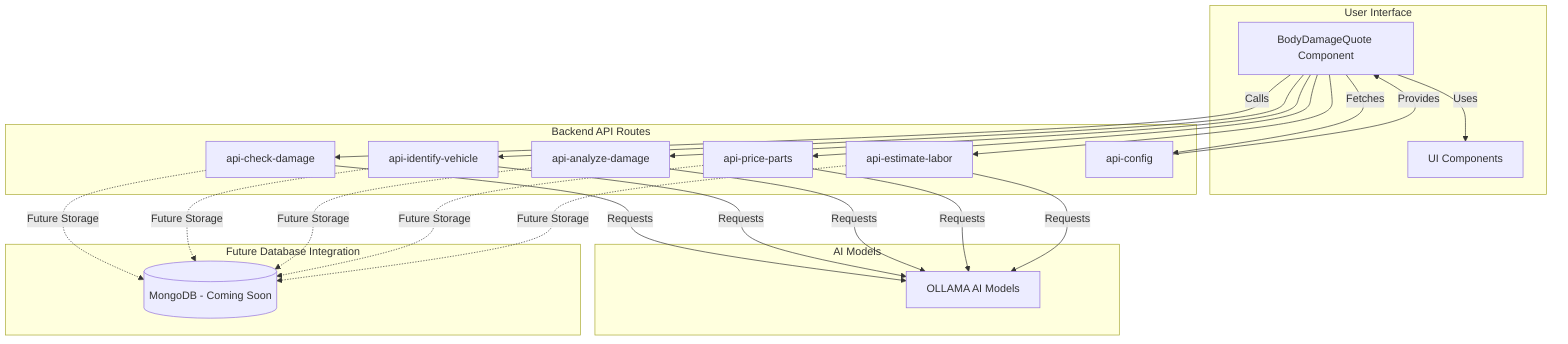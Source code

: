 graph TD

  subgraph User Interface
    A[BodyDamageQuote Component]
    B[UI Components]
  end

  subgraph Backend API Routes
    C[api-check-damage]
    D[api-identify-vehicle]
    E[api-analyze-damage]
    F[api-price-parts]
    G[api-estimate-labor]
    H[api-config]
  end

  subgraph AI Models
    I[OLLAMA AI Models]
  end

  subgraph Future Database Integration
    J[(MongoDB - Coming Soon)]
  end

  A -->|Uses| B
  A -->|Calls| C
  A --> D
  A --> E
  A --> F
  A --> G
  A -->|Fetches| H
  C -->|Requests| I
  D -->|Requests| I
  E -->|Requests| I
  F -->|Requests| I
  G -->|Requests| I
  H -->|Provides| A
  
  %% Future Database Connections
  C -.->|Future Storage| J
  D -.->|Future Storage| J
  E -.->|Future Storage| J
  F -.->|Future Storage| J
  G -.->|Future Storage| J